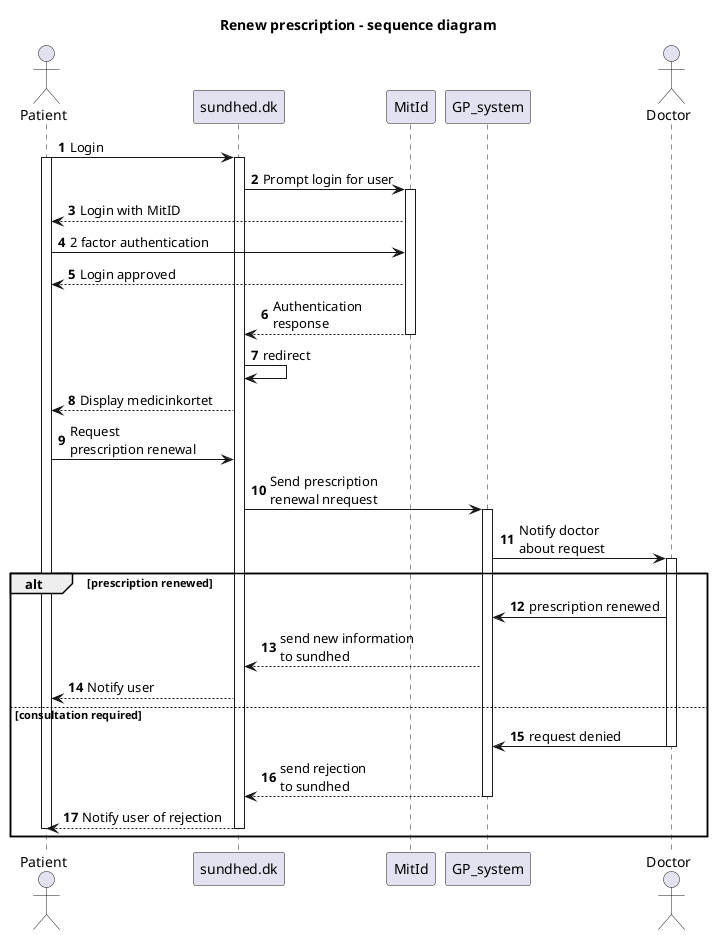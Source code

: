 @startuml

title Renew prescription - sequence diagram

actor Patient as patient

participant sundhed.dk as sundhed

participant MitId as mitid

participant GP_system as gpsystem

actor Doctor as doctor


autonumber

patient -> sundhed : Login
activate patient
activate sundhed

sundhed -> mitid : Prompt login for user
activate mitid

mitid --> patient : Login with MitID


patient -> mitid : 2 factor authentication

mitid --> patient : Login approved

mitid --> sundhed : Authentication\nresponse
deactivate mitid

sundhed -> sundhed : redirect

sundhed --> patient : Display medicinkortet

patient -> sundhed : Request\nprescription renewal

sundhed -> gpsystem : Send prescription\nrenewal nrequest
activate gpsystem

gpsystem -> doctor : Notify doctor\nabout request
activate doctor



alt prescription renewed
    doctor -> gpsystem : prescription renewed

    gpsystem --> sundhed : send new information\nto sundhed

    sundhed --> patient : Notify user


else consultation required
    doctor -> gpsystem : request denied
    deactivate doctor

    gpsystem --> sundhed : send rejection\nto sundhed
    deactivate gpsystem

    sundhed --> patient : Notify user of rejection
    deactivate sundhed
    deactivate patient

end


@enduml
